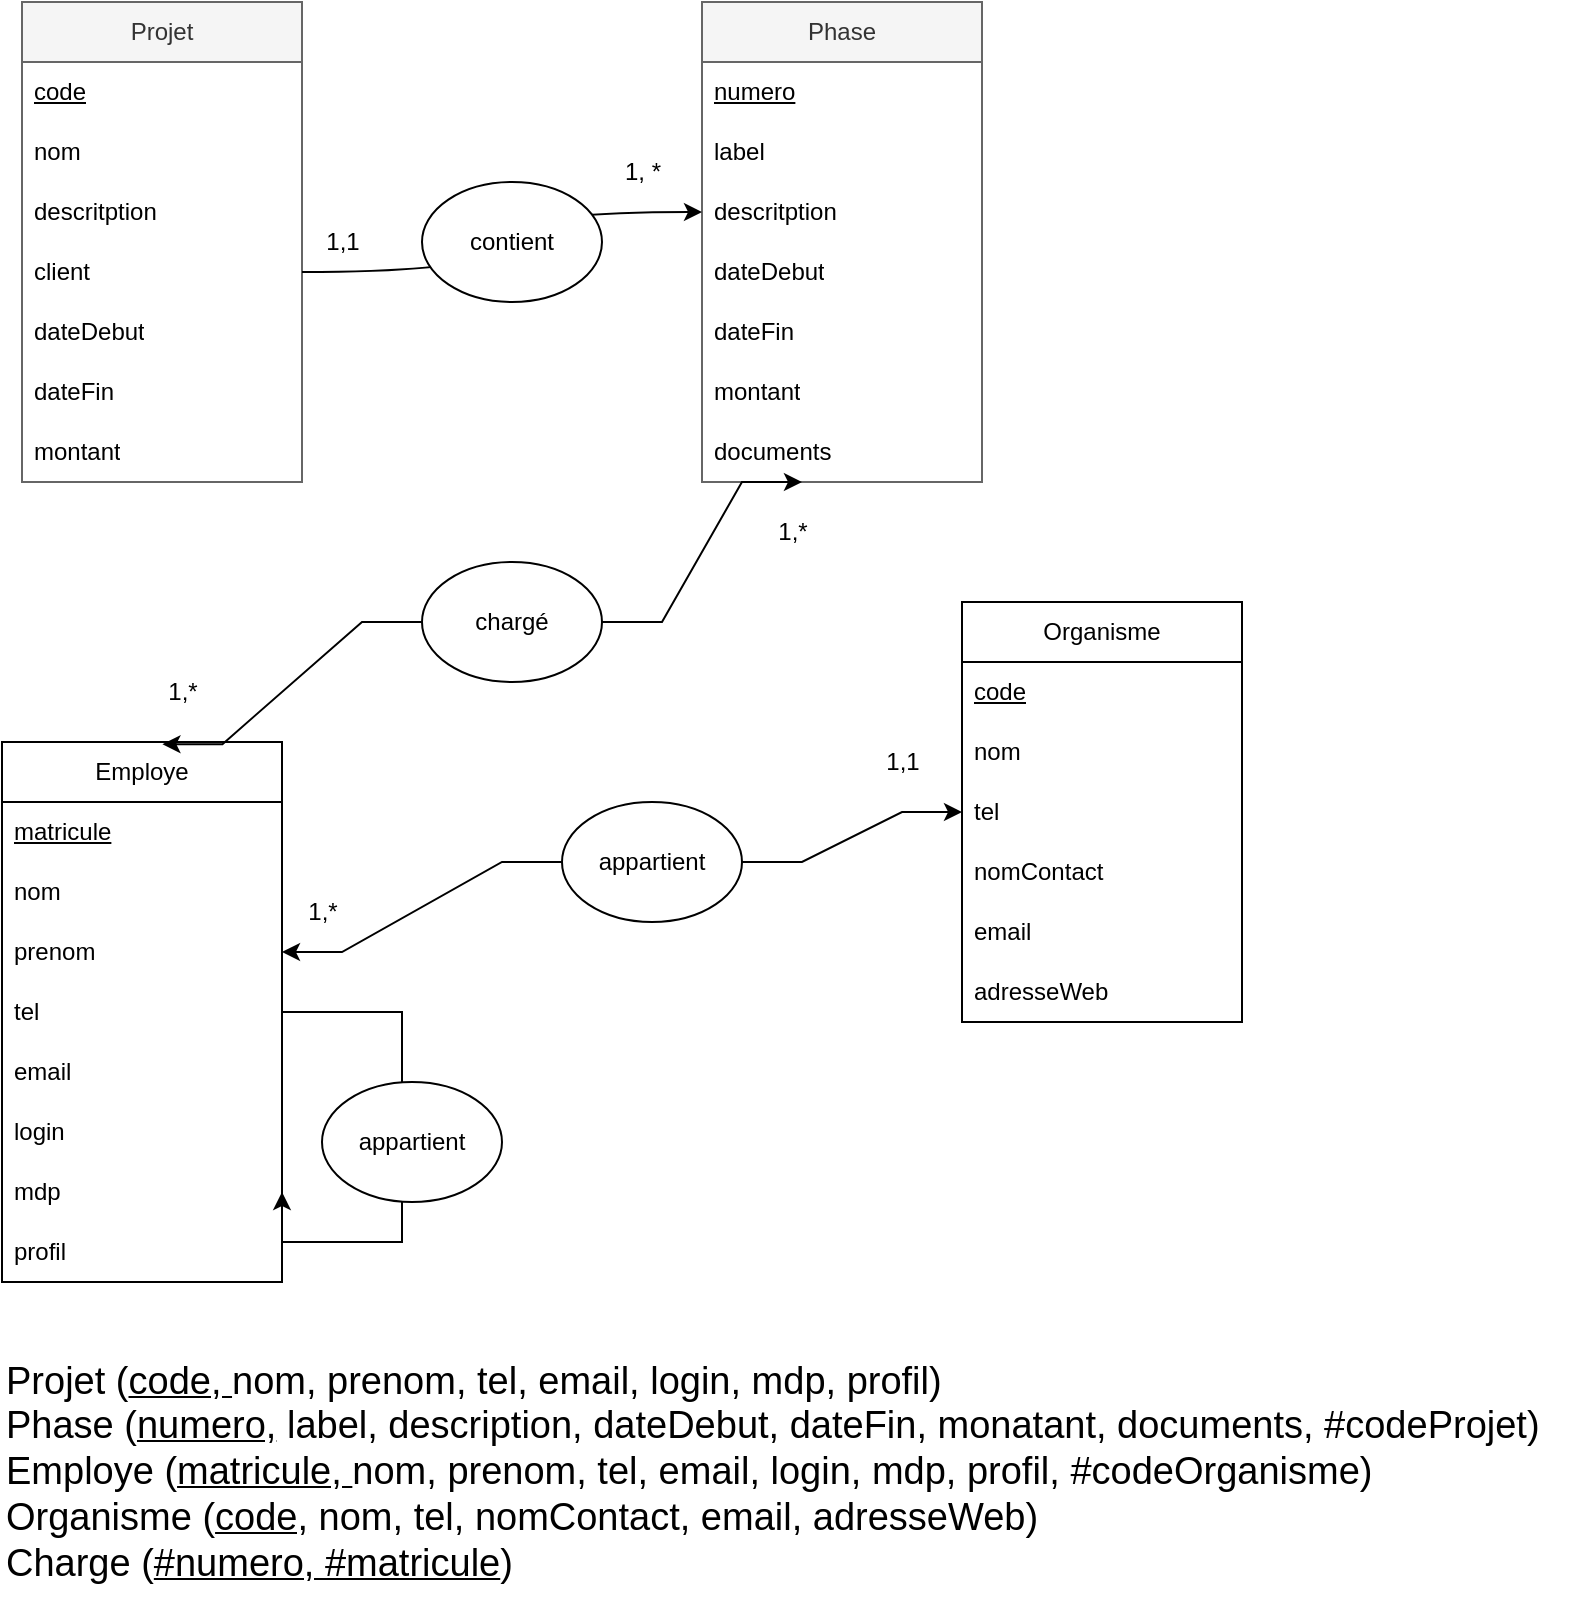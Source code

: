 <mxfile version="22.1.0" type="github">
  <diagram name="Page-1" id="JcwvRXh8fehNPFBF6PG1">
    <mxGraphModel dx="1098" dy="846" grid="1" gridSize="10" guides="1" tooltips="1" connect="1" arrows="1" fold="1" page="1" pageScale="1" pageWidth="850" pageHeight="1100" background="none" math="0" shadow="0">
      <root>
        <mxCell id="0" />
        <mxCell id="1" parent="0" />
        <mxCell id="c1ondT2D3TYu2VIoZrk9-1" value="Projet" style="swimlane;fontStyle=0;childLayout=stackLayout;horizontal=1;startSize=30;horizontalStack=0;resizeParent=1;resizeParentMax=0;resizeLast=0;collapsible=1;marginBottom=0;whiteSpace=wrap;html=1;fillColor=#f5f5f5;fontColor=#333333;strokeColor=#666666;" parent="1" vertex="1">
          <mxGeometry x="40" y="170" width="140" height="240" as="geometry">
            <mxRectangle x="70" y="180" width="70" height="30" as="alternateBounds" />
          </mxGeometry>
        </mxCell>
        <mxCell id="c1ondT2D3TYu2VIoZrk9-2" value="&lt;u&gt;code&lt;/u&gt;" style="text;strokeColor=none;fillColor=none;align=left;verticalAlign=middle;spacingLeft=4;spacingRight=4;overflow=hidden;points=[[0,0.5],[1,0.5]];portConstraint=eastwest;rotatable=0;whiteSpace=wrap;html=1;" parent="c1ondT2D3TYu2VIoZrk9-1" vertex="1">
          <mxGeometry y="30" width="140" height="30" as="geometry" />
        </mxCell>
        <mxCell id="c1ondT2D3TYu2VIoZrk9-3" value="nom" style="text;strokeColor=none;fillColor=none;align=left;verticalAlign=middle;spacingLeft=4;spacingRight=4;overflow=hidden;points=[[0,0.5],[1,0.5]];portConstraint=eastwest;rotatable=0;whiteSpace=wrap;html=1;" parent="c1ondT2D3TYu2VIoZrk9-1" vertex="1">
          <mxGeometry y="60" width="140" height="30" as="geometry" />
        </mxCell>
        <mxCell id="c1ondT2D3TYu2VIoZrk9-4" value="descritption" style="text;strokeColor=none;fillColor=none;align=left;verticalAlign=middle;spacingLeft=4;spacingRight=4;overflow=hidden;points=[[0,0.5],[1,0.5]];portConstraint=eastwest;rotatable=0;whiteSpace=wrap;html=1;" parent="c1ondT2D3TYu2VIoZrk9-1" vertex="1">
          <mxGeometry y="90" width="140" height="30" as="geometry" />
        </mxCell>
        <mxCell id="c1ondT2D3TYu2VIoZrk9-6" value="client" style="text;strokeColor=none;fillColor=none;align=left;verticalAlign=middle;spacingLeft=4;spacingRight=4;overflow=hidden;points=[[0,0.5],[1,0.5]];portConstraint=eastwest;rotatable=0;whiteSpace=wrap;html=1;" parent="c1ondT2D3TYu2VIoZrk9-1" vertex="1">
          <mxGeometry y="120" width="140" height="30" as="geometry" />
        </mxCell>
        <mxCell id="c1ondT2D3TYu2VIoZrk9-13" value="dateDebut" style="text;strokeColor=none;fillColor=none;align=left;verticalAlign=middle;spacingLeft=4;spacingRight=4;overflow=hidden;points=[[0,0.5],[1,0.5]];portConstraint=eastwest;rotatable=0;whiteSpace=wrap;html=1;" parent="c1ondT2D3TYu2VIoZrk9-1" vertex="1">
          <mxGeometry y="150" width="140" height="30" as="geometry" />
        </mxCell>
        <mxCell id="c1ondT2D3TYu2VIoZrk9-12" value="dateFin" style="text;strokeColor=none;fillColor=none;align=left;verticalAlign=middle;spacingLeft=4;spacingRight=4;overflow=hidden;points=[[0,0.5],[1,0.5]];portConstraint=eastwest;rotatable=0;whiteSpace=wrap;html=1;" parent="c1ondT2D3TYu2VIoZrk9-1" vertex="1">
          <mxGeometry y="180" width="140" height="30" as="geometry" />
        </mxCell>
        <mxCell id="c1ondT2D3TYu2VIoZrk9-14" value="montant" style="text;strokeColor=none;fillColor=none;align=left;verticalAlign=middle;spacingLeft=4;spacingRight=4;overflow=hidden;points=[[0,0.5],[1,0.5]];portConstraint=eastwest;rotatable=0;whiteSpace=wrap;html=1;" parent="c1ondT2D3TYu2VIoZrk9-1" vertex="1">
          <mxGeometry y="210" width="140" height="30" as="geometry" />
        </mxCell>
        <mxCell id="c1ondT2D3TYu2VIoZrk9-16" value="Phase" style="swimlane;fontStyle=0;childLayout=stackLayout;horizontal=1;startSize=30;horizontalStack=0;resizeParent=1;resizeParentMax=0;resizeLast=0;collapsible=1;marginBottom=0;whiteSpace=wrap;html=1;fillColor=#f5f5f5;fontColor=#333333;strokeColor=#666666;" parent="1" vertex="1">
          <mxGeometry x="380" y="170" width="140" height="240" as="geometry">
            <mxRectangle x="70" y="180" width="70" height="30" as="alternateBounds" />
          </mxGeometry>
        </mxCell>
        <mxCell id="c1ondT2D3TYu2VIoZrk9-17" value="&lt;u&gt;numero&lt;/u&gt;" style="text;strokeColor=none;fillColor=none;align=left;verticalAlign=middle;spacingLeft=4;spacingRight=4;overflow=hidden;points=[[0,0.5],[1,0.5]];portConstraint=eastwest;rotatable=0;whiteSpace=wrap;html=1;" parent="c1ondT2D3TYu2VIoZrk9-16" vertex="1">
          <mxGeometry y="30" width="140" height="30" as="geometry" />
        </mxCell>
        <mxCell id="c1ondT2D3TYu2VIoZrk9-18" value="label" style="text;strokeColor=none;fillColor=none;align=left;verticalAlign=middle;spacingLeft=4;spacingRight=4;overflow=hidden;points=[[0,0.5],[1,0.5]];portConstraint=eastwest;rotatable=0;whiteSpace=wrap;html=1;" parent="c1ondT2D3TYu2VIoZrk9-16" vertex="1">
          <mxGeometry y="60" width="140" height="30" as="geometry" />
        </mxCell>
        <mxCell id="c1ondT2D3TYu2VIoZrk9-19" value="descritption" style="text;strokeColor=none;fillColor=none;align=left;verticalAlign=middle;spacingLeft=4;spacingRight=4;overflow=hidden;points=[[0,0.5],[1,0.5]];portConstraint=eastwest;rotatable=0;whiteSpace=wrap;html=1;" parent="c1ondT2D3TYu2VIoZrk9-16" vertex="1">
          <mxGeometry y="90" width="140" height="30" as="geometry" />
        </mxCell>
        <mxCell id="c1ondT2D3TYu2VIoZrk9-21" value="dateDebut" style="text;strokeColor=none;fillColor=none;align=left;verticalAlign=middle;spacingLeft=4;spacingRight=4;overflow=hidden;points=[[0,0.5],[1,0.5]];portConstraint=eastwest;rotatable=0;whiteSpace=wrap;html=1;" parent="c1ondT2D3TYu2VIoZrk9-16" vertex="1">
          <mxGeometry y="120" width="140" height="30" as="geometry" />
        </mxCell>
        <mxCell id="c1ondT2D3TYu2VIoZrk9-22" value="dateFin" style="text;strokeColor=none;fillColor=none;align=left;verticalAlign=middle;spacingLeft=4;spacingRight=4;overflow=hidden;points=[[0,0.5],[1,0.5]];portConstraint=eastwest;rotatable=0;whiteSpace=wrap;html=1;" parent="c1ondT2D3TYu2VIoZrk9-16" vertex="1">
          <mxGeometry y="150" width="140" height="30" as="geometry" />
        </mxCell>
        <mxCell id="c1ondT2D3TYu2VIoZrk9-24" value="montant" style="text;strokeColor=none;fillColor=none;align=left;verticalAlign=middle;spacingLeft=4;spacingRight=4;overflow=hidden;points=[[0,0.5],[1,0.5]];portConstraint=eastwest;rotatable=0;whiteSpace=wrap;html=1;" parent="c1ondT2D3TYu2VIoZrk9-16" vertex="1">
          <mxGeometry y="180" width="140" height="30" as="geometry" />
        </mxCell>
        <mxCell id="tyv46yjVIW6z6vfQqK9z-3" value="documents" style="text;strokeColor=none;fillColor=none;align=left;verticalAlign=middle;spacingLeft=4;spacingRight=4;overflow=hidden;points=[[0,0.5],[1,0.5]];portConstraint=eastwest;rotatable=0;whiteSpace=wrap;html=1;" parent="c1ondT2D3TYu2VIoZrk9-16" vertex="1">
          <mxGeometry y="210" width="140" height="30" as="geometry" />
        </mxCell>
        <mxCell id="c1ondT2D3TYu2VIoZrk9-25" style="rounded=0;orthogonalLoop=1;jettySize=auto;html=1;entryX=0;entryY=0.5;entryDx=0;entryDy=0;edgeStyle=orthogonalEdgeStyle;curved=1;" parent="1" source="c1ondT2D3TYu2VIoZrk9-6" target="c1ondT2D3TYu2VIoZrk9-19" edge="1">
          <mxGeometry relative="1" as="geometry" />
        </mxCell>
        <mxCell id="c1ondT2D3TYu2VIoZrk9-26" value="contient" style="ellipse;whiteSpace=wrap;html=1;" parent="1" vertex="1">
          <mxGeometry x="240" y="260" width="90" height="60" as="geometry" />
        </mxCell>
        <mxCell id="tyv46yjVIW6z6vfQqK9z-1" value="1, *" style="text;html=1;align=center;verticalAlign=middle;resizable=0;points=[];autosize=1;strokeColor=none;fillColor=none;" parent="1" vertex="1">
          <mxGeometry x="330" y="240" width="40" height="30" as="geometry" />
        </mxCell>
        <mxCell id="tyv46yjVIW6z6vfQqK9z-2" value="1,1" style="text;html=1;align=center;verticalAlign=middle;resizable=0;points=[];autosize=1;strokeColor=none;fillColor=none;" parent="1" vertex="1">
          <mxGeometry x="180" y="275" width="40" height="30" as="geometry" />
        </mxCell>
        <mxCell id="tyv46yjVIW6z6vfQqK9z-4" value="Employe" style="swimlane;fontStyle=0;childLayout=stackLayout;horizontal=1;startSize=30;horizontalStack=0;resizeParent=1;resizeParentMax=0;resizeLast=0;collapsible=1;marginBottom=0;whiteSpace=wrap;html=1;" parent="1" vertex="1">
          <mxGeometry x="30" y="540" width="140" height="270" as="geometry" />
        </mxCell>
        <mxCell id="tyv46yjVIW6z6vfQqK9z-5" value="&lt;u&gt;matricule&lt;/u&gt;" style="text;strokeColor=none;fillColor=none;align=left;verticalAlign=middle;spacingLeft=4;spacingRight=4;overflow=hidden;points=[[0,0.5],[1,0.5]];portConstraint=eastwest;rotatable=0;whiteSpace=wrap;html=1;" parent="tyv46yjVIW6z6vfQqK9z-4" vertex="1">
          <mxGeometry y="30" width="140" height="30" as="geometry" />
        </mxCell>
        <mxCell id="tyv46yjVIW6z6vfQqK9z-6" value="nom" style="text;strokeColor=none;fillColor=none;align=left;verticalAlign=middle;spacingLeft=4;spacingRight=4;overflow=hidden;points=[[0,0.5],[1,0.5]];portConstraint=eastwest;rotatable=0;whiteSpace=wrap;html=1;" parent="tyv46yjVIW6z6vfQqK9z-4" vertex="1">
          <mxGeometry y="60" width="140" height="30" as="geometry" />
        </mxCell>
        <mxCell id="tyv46yjVIW6z6vfQqK9z-11" value="prenom" style="text;strokeColor=none;fillColor=none;align=left;verticalAlign=middle;spacingLeft=4;spacingRight=4;overflow=hidden;points=[[0,0.5],[1,0.5]];portConstraint=eastwest;rotatable=0;whiteSpace=wrap;html=1;" parent="tyv46yjVIW6z6vfQqK9z-4" vertex="1">
          <mxGeometry y="90" width="140" height="30" as="geometry" />
        </mxCell>
        <mxCell id="2MMuHvvYde0ufxcxUDcJ-6" style="edgeStyle=orthogonalEdgeStyle;rounded=0;orthogonalLoop=1;jettySize=auto;html=1;exitX=1;exitY=0.5;exitDx=0;exitDy=0;entryX=1;entryY=0.5;entryDx=0;entryDy=0;" edge="1" parent="tyv46yjVIW6z6vfQqK9z-4" source="tyv46yjVIW6z6vfQqK9z-7" target="tyv46yjVIW6z6vfQqK9z-9">
          <mxGeometry relative="1" as="geometry">
            <Array as="points">
              <mxPoint x="200" y="135" />
              <mxPoint x="200" y="250" />
              <mxPoint x="140" y="250" />
            </Array>
          </mxGeometry>
        </mxCell>
        <mxCell id="tyv46yjVIW6z6vfQqK9z-7" value="tel" style="text;strokeColor=none;fillColor=none;align=left;verticalAlign=middle;spacingLeft=4;spacingRight=4;overflow=hidden;points=[[0,0.5],[1,0.5]];portConstraint=eastwest;rotatable=0;whiteSpace=wrap;html=1;" parent="tyv46yjVIW6z6vfQqK9z-4" vertex="1">
          <mxGeometry y="120" width="140" height="30" as="geometry" />
        </mxCell>
        <mxCell id="tyv46yjVIW6z6vfQqK9z-8" value="email" style="text;strokeColor=none;fillColor=none;align=left;verticalAlign=middle;spacingLeft=4;spacingRight=4;overflow=hidden;points=[[0,0.5],[1,0.5]];portConstraint=eastwest;rotatable=0;whiteSpace=wrap;html=1;" parent="tyv46yjVIW6z6vfQqK9z-4" vertex="1">
          <mxGeometry y="150" width="140" height="30" as="geometry" />
        </mxCell>
        <mxCell id="tyv46yjVIW6z6vfQqK9z-10" value="login" style="text;strokeColor=none;fillColor=none;align=left;verticalAlign=middle;spacingLeft=4;spacingRight=4;overflow=hidden;points=[[0,0.5],[1,0.5]];portConstraint=eastwest;rotatable=0;whiteSpace=wrap;html=1;" parent="tyv46yjVIW6z6vfQqK9z-4" vertex="1">
          <mxGeometry y="180" width="140" height="30" as="geometry" />
        </mxCell>
        <mxCell id="tyv46yjVIW6z6vfQqK9z-9" value="mdp" style="text;strokeColor=none;fillColor=none;align=left;verticalAlign=middle;spacingLeft=4;spacingRight=4;overflow=hidden;points=[[0,0.5],[1,0.5]];portConstraint=eastwest;rotatable=0;whiteSpace=wrap;html=1;" parent="tyv46yjVIW6z6vfQqK9z-4" vertex="1">
          <mxGeometry y="210" width="140" height="30" as="geometry" />
        </mxCell>
        <mxCell id="tyv46yjVIW6z6vfQqK9z-12" value="profil" style="text;strokeColor=none;fillColor=none;align=left;verticalAlign=middle;spacingLeft=4;spacingRight=4;overflow=hidden;points=[[0,0.5],[1,0.5]];portConstraint=eastwest;rotatable=0;whiteSpace=wrap;html=1;" parent="tyv46yjVIW6z6vfQqK9z-4" vertex="1">
          <mxGeometry y="240" width="140" height="30" as="geometry" />
        </mxCell>
        <mxCell id="tyv46yjVIW6z6vfQqK9z-14" value="Organisme" style="swimlane;fontStyle=0;childLayout=stackLayout;horizontal=1;startSize=30;horizontalStack=0;resizeParent=1;resizeParentMax=0;resizeLast=0;collapsible=1;marginBottom=0;whiteSpace=wrap;html=1;" parent="1" vertex="1">
          <mxGeometry x="510" y="470" width="140" height="210" as="geometry" />
        </mxCell>
        <mxCell id="tyv46yjVIW6z6vfQqK9z-15" value="&lt;u&gt;code&lt;/u&gt;" style="text;strokeColor=none;fillColor=none;align=left;verticalAlign=middle;spacingLeft=4;spacingRight=4;overflow=hidden;points=[[0,0.5],[1,0.5]];portConstraint=eastwest;rotatable=0;whiteSpace=wrap;html=1;" parent="tyv46yjVIW6z6vfQqK9z-14" vertex="1">
          <mxGeometry y="30" width="140" height="30" as="geometry" />
        </mxCell>
        <mxCell id="tyv46yjVIW6z6vfQqK9z-16" value="nom" style="text;strokeColor=none;fillColor=none;align=left;verticalAlign=middle;spacingLeft=4;spacingRight=4;overflow=hidden;points=[[0,0.5],[1,0.5]];portConstraint=eastwest;rotatable=0;whiteSpace=wrap;html=1;" parent="tyv46yjVIW6z6vfQqK9z-14" vertex="1">
          <mxGeometry y="60" width="140" height="30" as="geometry" />
        </mxCell>
        <mxCell id="tyv46yjVIW6z6vfQqK9z-17" value="tel" style="text;strokeColor=none;fillColor=none;align=left;verticalAlign=middle;spacingLeft=4;spacingRight=4;overflow=hidden;points=[[0,0.5],[1,0.5]];portConstraint=eastwest;rotatable=0;whiteSpace=wrap;html=1;" parent="tyv46yjVIW6z6vfQqK9z-14" vertex="1">
          <mxGeometry y="90" width="140" height="30" as="geometry" />
        </mxCell>
        <mxCell id="tyv46yjVIW6z6vfQqK9z-18" value="nomContact" style="text;strokeColor=none;fillColor=none;align=left;verticalAlign=middle;spacingLeft=4;spacingRight=4;overflow=hidden;points=[[0,0.5],[1,0.5]];portConstraint=eastwest;rotatable=0;whiteSpace=wrap;html=1;" parent="tyv46yjVIW6z6vfQqK9z-14" vertex="1">
          <mxGeometry y="120" width="140" height="30" as="geometry" />
        </mxCell>
        <mxCell id="tyv46yjVIW6z6vfQqK9z-20" value="email" style="text;strokeColor=none;fillColor=none;align=left;verticalAlign=middle;spacingLeft=4;spacingRight=4;overflow=hidden;points=[[0,0.5],[1,0.5]];portConstraint=eastwest;rotatable=0;whiteSpace=wrap;html=1;" parent="tyv46yjVIW6z6vfQqK9z-14" vertex="1">
          <mxGeometry y="150" width="140" height="30" as="geometry" />
        </mxCell>
        <mxCell id="tyv46yjVIW6z6vfQqK9z-19" value="adresseWeb" style="text;strokeColor=none;fillColor=none;align=left;verticalAlign=middle;spacingLeft=4;spacingRight=4;overflow=hidden;points=[[0,0.5],[1,0.5]];portConstraint=eastwest;rotatable=0;whiteSpace=wrap;html=1;" parent="tyv46yjVIW6z6vfQqK9z-14" vertex="1">
          <mxGeometry y="180" width="140" height="30" as="geometry" />
        </mxCell>
        <mxCell id="tyv46yjVIW6z6vfQqK9z-23" style="edgeStyle=entityRelationEdgeStyle;rounded=0;orthogonalLoop=1;jettySize=auto;html=1;" parent="1" source="tyv46yjVIW6z6vfQqK9z-21" target="tyv46yjVIW6z6vfQqK9z-17" edge="1">
          <mxGeometry relative="1" as="geometry" />
        </mxCell>
        <mxCell id="2MMuHvvYde0ufxcxUDcJ-1" style="edgeStyle=entityRelationEdgeStyle;rounded=0;orthogonalLoop=1;jettySize=auto;html=1;exitX=0;exitY=0.5;exitDx=0;exitDy=0;entryX=1;entryY=0.5;entryDx=0;entryDy=0;" edge="1" parent="1" source="tyv46yjVIW6z6vfQqK9z-21" target="tyv46yjVIW6z6vfQqK9z-11">
          <mxGeometry relative="1" as="geometry" />
        </mxCell>
        <mxCell id="tyv46yjVIW6z6vfQqK9z-21" value="appartient" style="ellipse;whiteSpace=wrap;html=1;" parent="1" vertex="1">
          <mxGeometry x="310" y="570" width="90" height="60" as="geometry" />
        </mxCell>
        <mxCell id="tyv46yjVIW6z6vfQqK9z-24" value="1,1" style="text;html=1;align=center;verticalAlign=middle;resizable=0;points=[];autosize=1;strokeColor=none;fillColor=none;" parent="1" vertex="1">
          <mxGeometry x="460" y="535" width="40" height="30" as="geometry" />
        </mxCell>
        <mxCell id="tyv46yjVIW6z6vfQqK9z-25" value="1,*" style="text;html=1;align=center;verticalAlign=middle;resizable=0;points=[];autosize=1;strokeColor=none;fillColor=none;" parent="1" vertex="1">
          <mxGeometry x="170" y="610" width="40" height="30" as="geometry" />
        </mxCell>
        <mxCell id="tyv46yjVIW6z6vfQqK9z-26" value="chargé" style="ellipse;whiteSpace=wrap;html=1;" parent="1" vertex="1">
          <mxGeometry x="240" y="450" width="90" height="60" as="geometry" />
        </mxCell>
        <mxCell id="tyv46yjVIW6z6vfQqK9z-29" value="1,*" style="text;html=1;align=center;verticalAlign=middle;resizable=0;points=[];autosize=1;strokeColor=none;fillColor=none;" parent="1" vertex="1">
          <mxGeometry x="100" y="500" width="40" height="30" as="geometry" />
        </mxCell>
        <mxCell id="tyv46yjVIW6z6vfQqK9z-30" value="1,*" style="text;html=1;align=center;verticalAlign=middle;resizable=0;points=[];autosize=1;strokeColor=none;fillColor=none;" parent="1" vertex="1">
          <mxGeometry x="405" y="420" width="40" height="30" as="geometry" />
        </mxCell>
        <mxCell id="tyv46yjVIW6z6vfQqK9z-32" style="edgeStyle=entityRelationEdgeStyle;rounded=0;orthogonalLoop=1;jettySize=auto;html=1;entryX=0.573;entryY=0.004;entryDx=0;entryDy=0;entryPerimeter=0;" parent="1" source="tyv46yjVIW6z6vfQqK9z-26" target="tyv46yjVIW6z6vfQqK9z-4" edge="1">
          <mxGeometry relative="1" as="geometry" />
        </mxCell>
        <mxCell id="tyv46yjVIW6z6vfQqK9z-34" value="&lt;font style=&quot;font-size: 19px;&quot;&gt;Projet (&lt;u&gt;code, &lt;/u&gt;nom, prenom, tel, email, login, mdp, profil)&lt;br&gt;Phase (&lt;u&gt;numero,&lt;/u&gt;&amp;nbsp;label, description, dateDebut, dateFin, monatant, documents, #codeProjet)&lt;br&gt;Employe (&lt;u&gt;matricule,&amp;nbsp;&lt;/u&gt;nom, prenom, tel, email, login, mdp, profil, #codeOrganisme)&lt;br&gt;Organisme (&lt;u&gt;code,&lt;/u&gt; nom, tel, nomContact, email, adresseWeb)&lt;br&gt;Charge (&lt;u&gt;#numero, #matricule&lt;/u&gt;)&lt;/font&gt;" style="text;html=1;align=left;verticalAlign=middle;resizable=0;points=[];autosize=1;strokeColor=none;fillColor=none;strokeWidth=0;" parent="1" vertex="1">
          <mxGeometry x="30" y="840" width="790" height="130" as="geometry" />
        </mxCell>
        <mxCell id="2MMuHvvYde0ufxcxUDcJ-3" style="edgeStyle=entityRelationEdgeStyle;rounded=0;orthogonalLoop=1;jettySize=auto;html=1;entryX=0.357;entryY=1;entryDx=0;entryDy=0;entryPerimeter=0;" edge="1" parent="1" source="tyv46yjVIW6z6vfQqK9z-26" target="tyv46yjVIW6z6vfQqK9z-3">
          <mxGeometry relative="1" as="geometry" />
        </mxCell>
        <mxCell id="2MMuHvvYde0ufxcxUDcJ-7" value="appartient" style="ellipse;whiteSpace=wrap;html=1;" vertex="1" parent="1">
          <mxGeometry x="190" y="710" width="90" height="60" as="geometry" />
        </mxCell>
      </root>
    </mxGraphModel>
  </diagram>
</mxfile>
